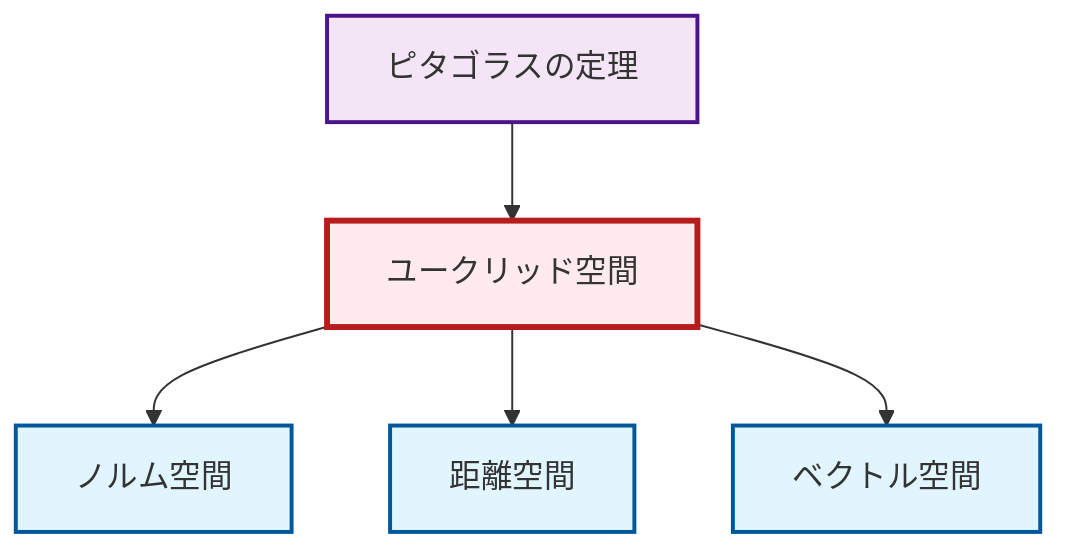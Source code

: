 graph TD
    classDef definition fill:#e1f5fe,stroke:#01579b,stroke-width:2px
    classDef theorem fill:#f3e5f5,stroke:#4a148c,stroke-width:2px
    classDef axiom fill:#fff3e0,stroke:#e65100,stroke-width:2px
    classDef example fill:#e8f5e9,stroke:#1b5e20,stroke-width:2px
    classDef current fill:#ffebee,stroke:#b71c1c,stroke-width:3px
    def-metric-space["距離空間"]:::definition
    def-vector-space["ベクトル空間"]:::definition
    def-euclidean-space["ユークリッド空間"]:::definition
    def-normed-vector-space["ノルム空間"]:::definition
    thm-pythagorean["ピタゴラスの定理"]:::theorem
    thm-pythagorean --> def-euclidean-space
    def-euclidean-space --> def-normed-vector-space
    def-euclidean-space --> def-metric-space
    def-euclidean-space --> def-vector-space
    class def-euclidean-space current